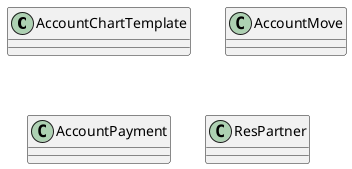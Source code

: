 @startuml classes_l10n_nz
set namespaceSeparator none
class "AccountChartTemplate" as odoo_src.odoo.addons.l10n_nz.models.template_nz.AccountChartTemplate {
}
class "AccountMove" as odoo_src.odoo.addons.l10n_nz.models.account_move.AccountMove {
}
class "AccountPayment" as odoo_src.odoo.addons.l10n_nz.models.account_payment.AccountPayment {
}
class "ResPartner" as odoo_src.odoo.addons.l10n_nz.models.res_partner.ResPartner {
}
@enduml
